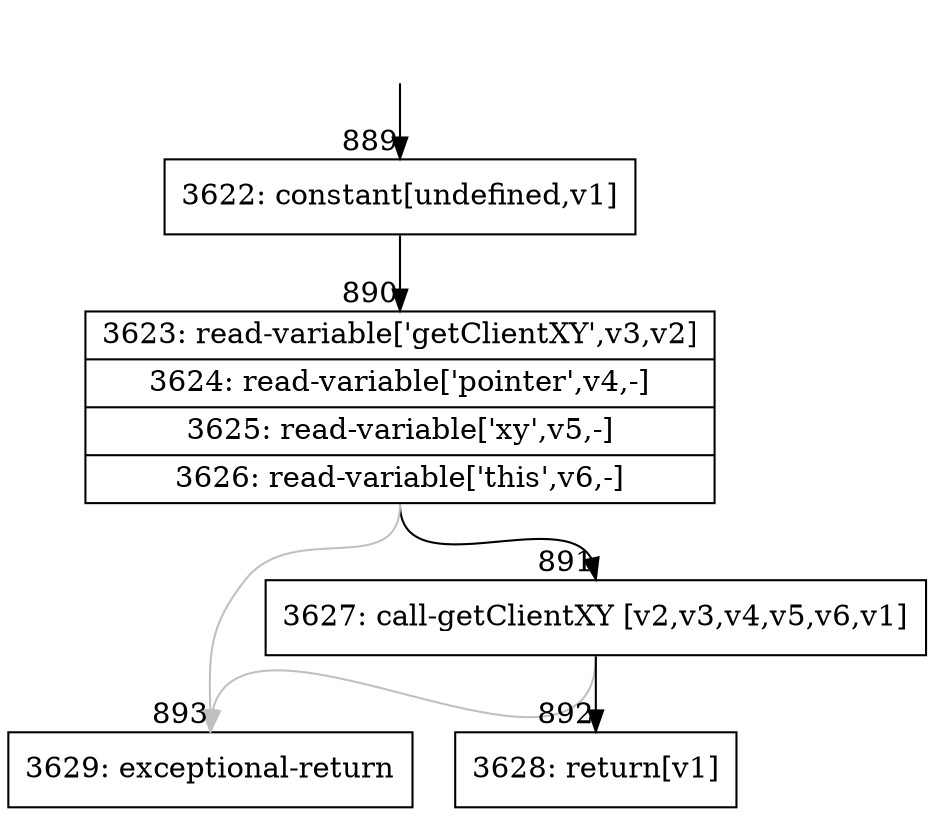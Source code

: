 digraph {
rankdir="TD"
BB_entry63[shape=none,label=""];
BB_entry63 -> BB889 [tailport=s, headport=n, headlabel="    889"]
BB889 [shape=record label="{3622: constant[undefined,v1]}" ] 
BB889 -> BB890 [tailport=s, headport=n, headlabel="      890"]
BB890 [shape=record label="{3623: read-variable['getClientXY',v3,v2]|3624: read-variable['pointer',v4,-]|3625: read-variable['xy',v5,-]|3626: read-variable['this',v6,-]}" ] 
BB890 -> BB891 [tailport=s, headport=n, headlabel="      891"]
BB890 -> BB893 [tailport=s, headport=n, color=gray, headlabel="      893"]
BB891 [shape=record label="{3627: call-getClientXY [v2,v3,v4,v5,v6,v1]}" ] 
BB891 -> BB892 [tailport=s, headport=n, headlabel="      892"]
BB891 -> BB893 [tailport=s, headport=n, color=gray]
BB892 [shape=record label="{3628: return[v1]}" ] 
BB893 [shape=record label="{3629: exceptional-return}" ] 
//#$~ 1324
}
